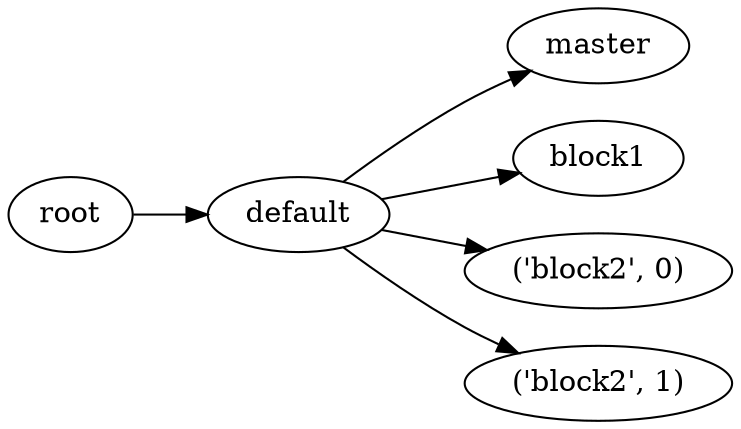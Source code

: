 digraph default {
	graph [rankdir=LR]
	root_59 [label=root href="javascript:s=&quot;\(\)\nNone&quot;; console.log(s); alert(s);"]
	default_60 [label=default href="javascript:s=&quot;\(&#x27;default&#x27;,\)\nPostOutline&quot;; console.log(s); alert(s);" tooltip=PostOutline]
	master_61 [label=master href="javascript:s=&quot;\(&#x27;default&#x27;,\ &#x27;master&#x27;\)\nCylinder&quot;; console.log(s); alert(s);" tooltip=Cylinder]
	block1_62 [label=block1 href="javascript:s=&quot;\(&#x27;default&#x27;,\ &#x27;block1&#x27;\)\nBox&quot;; console.log(s); alert(s);" tooltip=Box]
	block2_63 [label="\('block2',\ 0\)" href="javascript:s=&quot;\(&#x27;default&#x27;,\ \(&#x27;block2&#x27;,\ 0\)\)\nBox&quot;; console.log(s); alert(s);" tooltip=Box]
	block2_64 [label="\('block2',\ 1\)" href="javascript:s=&quot;\(&#x27;default&#x27;,\ \(&#x27;block2&#x27;,\ 1\)\)\nBox&quot;; console.log(s); alert(s);" tooltip=Box]
	root_59 -> default_60
	default_60 -> master_61
	default_60 -> block1_62
	default_60 -> block2_63
	default_60 -> block2_64
}
